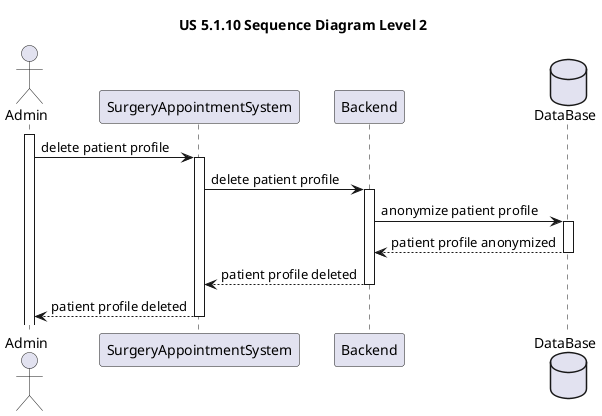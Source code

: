 @startuml
title US 5.1.10 Sequence Diagram Level 2

actor Admin
participant SurgeryAppointmentSystem
participant Backend
database DataBase

activate Admin

Admin -> SurgeryAppointmentSystem: delete patient profile

activate SurgeryAppointmentSystem

SurgeryAppointmentSystem -> Backend: delete patient profile
activate Backend

Backend -> DataBase: anonymize patient profile
activate DataBase

DataBase --> Backend: patient profile anonymized
deactivate DataBase

Backend --> SurgeryAppointmentSystem: patient profile deleted
deactivate Backend

SurgeryAppointmentSystem --> Admin: patient profile deleted
deactivate SurgeryAppointmentSystem
@enduml
